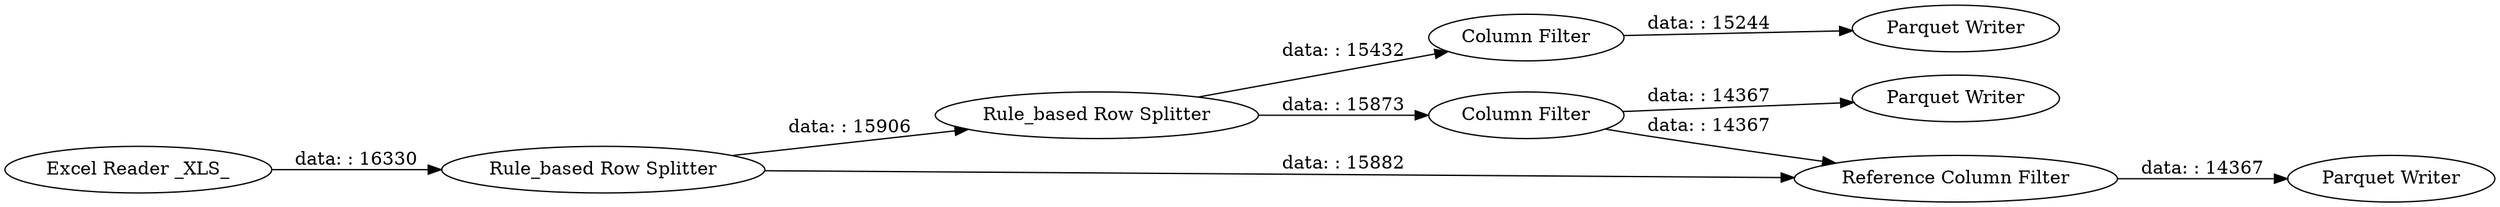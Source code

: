 digraph {
	"958525761332992818_45" [label="Parquet Writer"]
	"958525761332992818_47" [label="Excel Reader _XLS_"]
	"958525761332992818_52" [label="Rule_based Row Splitter"]
	"958525761332992818_51" [label="Parquet Writer"]
	"958525761332992818_49" [label="Rule_based Row Splitter"]
	"958525761332992818_48" [label="Column Filter"]
	"958525761332992818_54" [label="Column Filter"]
	"958525761332992818_50" [label="Reference Column Filter"]
	"958525761332992818_53" [label="Parquet Writer"]
	"958525761332992818_52" -> "958525761332992818_48" [label="data: : 15873"]
	"958525761332992818_49" -> "958525761332992818_52" [label="data: : 15906"]
	"958525761332992818_52" -> "958525761332992818_54" [label="data: : 15432"]
	"958525761332992818_48" -> "958525761332992818_50" [label="data: : 14367"]
	"958525761332992818_50" -> "958525761332992818_51" [label="data: : 14367"]
	"958525761332992818_49" -> "958525761332992818_50" [label="data: : 15882"]
	"958525761332992818_48" -> "958525761332992818_45" [label="data: : 14367"]
	"958525761332992818_47" -> "958525761332992818_49" [label="data: : 16330"]
	"958525761332992818_54" -> "958525761332992818_53" [label="data: : 15244"]
	rankdir=LR
}
